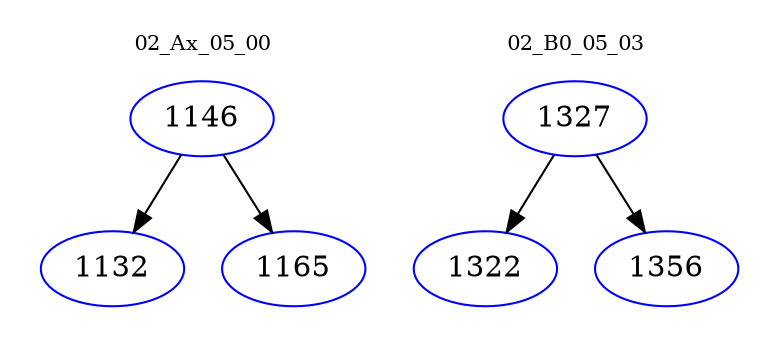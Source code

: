 digraph{
subgraph cluster_0 {
color = white
label = "02_Ax_05_00";
fontsize=10;
T0_1146 [label="1146", color="blue"]
T0_1146 -> T0_1132 [color="black"]
T0_1132 [label="1132", color="blue"]
T0_1146 -> T0_1165 [color="black"]
T0_1165 [label="1165", color="blue"]
}
subgraph cluster_1 {
color = white
label = "02_B0_05_03";
fontsize=10;
T1_1327 [label="1327", color="blue"]
T1_1327 -> T1_1322 [color="black"]
T1_1322 [label="1322", color="blue"]
T1_1327 -> T1_1356 [color="black"]
T1_1356 [label="1356", color="blue"]
}
}
